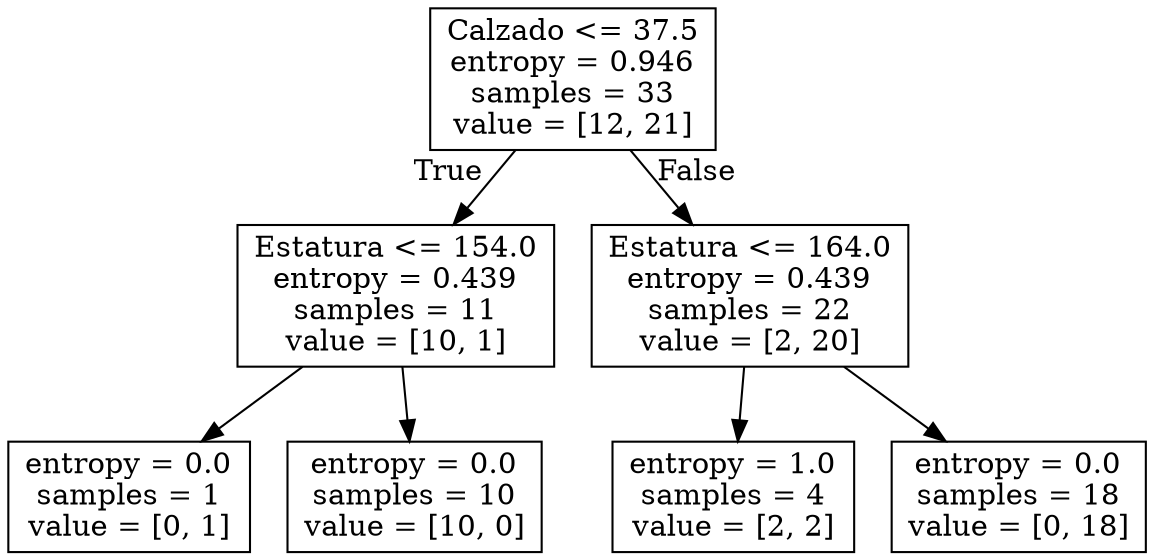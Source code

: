 digraph Tree {
node [shape=box] ;
0 [label="Calzado <= 37.5\nentropy = 0.946\nsamples = 33\nvalue = [12, 21]"] ;
1 [label="Estatura <= 154.0\nentropy = 0.439\nsamples = 11\nvalue = [10, 1]"] ;
0 -> 1 [labeldistance=2.5, labelangle=45, headlabel="True"] ;
2 [label="entropy = 0.0\nsamples = 1\nvalue = [0, 1]"] ;
1 -> 2 ;
3 [label="entropy = 0.0\nsamples = 10\nvalue = [10, 0]"] ;
1 -> 3 ;
4 [label="Estatura <= 164.0\nentropy = 0.439\nsamples = 22\nvalue = [2, 20]"] ;
0 -> 4 [labeldistance=2.5, labelangle=-45, headlabel="False"] ;
5 [label="entropy = 1.0\nsamples = 4\nvalue = [2, 2]"] ;
4 -> 5 ;
6 [label="entropy = 0.0\nsamples = 18\nvalue = [0, 18]"] ;
4 -> 6 ;
}